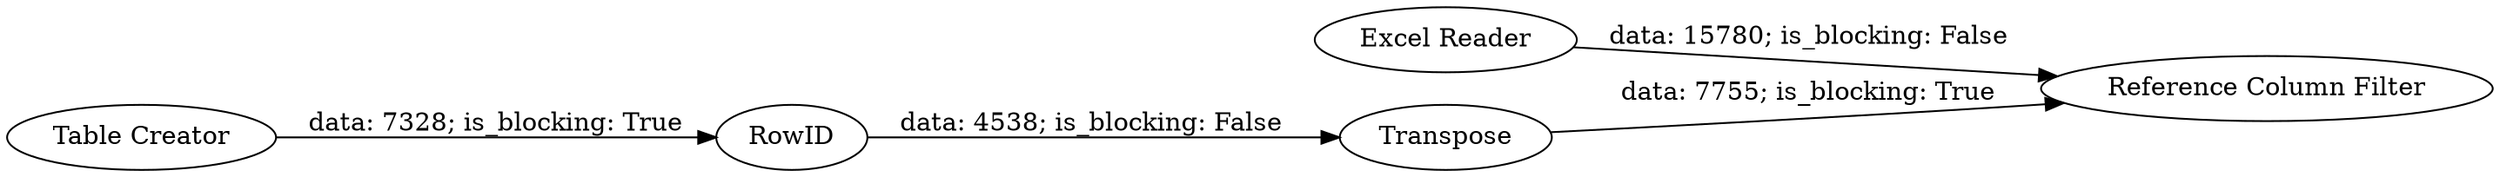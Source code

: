 digraph {
	"7437519149037347525_1" [label=RowID]
	"7437519149037347525_3" [label="Excel Reader"]
	"7437519149037347525_2" [label="Table Creator"]
	"7437519149037347525_4" [label=Transpose]
	"7437519149037347525_5" [label="Reference Column Filter"]
	"7437519149037347525_1" -> "7437519149037347525_4" [label="data: 4538; is_blocking: False"]
	"7437519149037347525_2" -> "7437519149037347525_1" [label="data: 7328; is_blocking: True"]
	"7437519149037347525_4" -> "7437519149037347525_5" [label="data: 7755; is_blocking: True"]
	"7437519149037347525_3" -> "7437519149037347525_5" [label="data: 15780; is_blocking: False"]
	rankdir=LR
}
